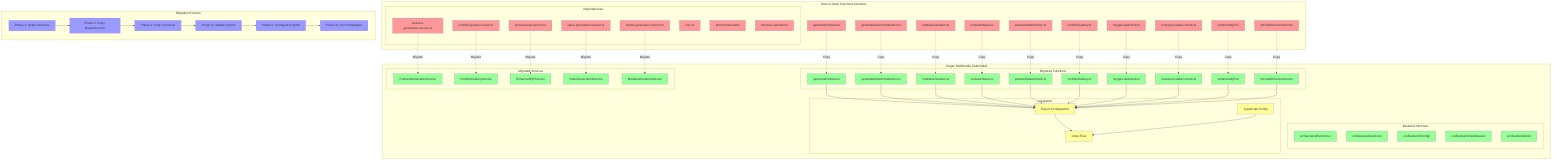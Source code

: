 graph TB
    subgraph "Source: Main Functions Directory"
        F1[generatePodcast.ts]
        F2[generateVideoIntroduction.ts]
        F3[mediaGeneration.ts]
        F4[podcastStatus.ts]
        F5[podcastStatusPublic.ts]
        F6[portfolioGallery.ts]
        F7[heygen-webhook.ts]
        F8[runwayml-status-check.ts]
        F9[enhancedQR.ts]
        F10[qrCodeEnhancement.ts]
        
        subgraph "Dependencies"
            S1[podcast-generation.service.ts]
            S2[portfolio-gallery.service.ts]
            S3[enhanced-qr.service.ts]
            S4[video-generation.service.ts]
            S5[media-generation.service.ts]
            
            C1[cors.ts]
            C2[premiumGuard.ts]
            C3[firestore-sanitizer.ts]
        end
    end
    
    subgraph "Target: Multimedia Submodule"
        subgraph "Backend Structure"
            direction TB
            BF[src/backend/functions/]
            BS[src/backend/services/]
            BC[src/backend/config/]
            BM[src/backend/middleware/]
            BU[src/backend/utils/]
        end
        
        subgraph "Migrated Functions"
            MF1[generatePodcast.ts]
            MF2[generateVideoIntroduction.ts]
            MF3[mediaGeneration.ts]
            MF4[podcastStatus.ts]
            MF5[podcastStatusPublic.ts]
            MF6[portfolioGallery.ts]
            MF7[heygen-webhook.ts]
            MF8[runwayml-status-check.ts]
            MF9[enhancedQR.ts]
            MF10[qrCodeEnhancement.ts]
        end
        
        subgraph "Migrated Services"
            MS1[PodcastGenerationService]
            MS2[PortfolioGalleryService]
            MS3[EnhancedQRService]
            MS4[VideoGenerationService]
            MS5[MediaGenerationService]
        end
        
        subgraph "Integration"
            EXP[Export Configuration]
            TS[TypeScript Config]
            IDX[Index Files]
        end
    end
    
    subgraph "Migration Process"
        P1[Phase 1: Setup Structure]
        P2[Phase 2: Copy Dependencies]
        P3[Phase 3: Copy Functions]
        P4[Phase 4: Update Imports]
        P5[Phase 5: Configure Exports]
        P6[Phase 6: Test Compilation]
    end
    
    %% Migration Flow
    F1 -.->|Copy| MF1
    F2 -.->|Copy| MF2
    F3 -.->|Copy| MF3
    F4 -.->|Copy| MF4
    F5 -.->|Copy| MF5
    F6 -.->|Copy| MF6
    F7 -.->|Copy| MF7
    F8 -.->|Copy| MF8
    F9 -.->|Copy| MF9
    F10 -.->|Copy| MF10
    
    %% Service Dependencies
    S1 -.->|Migrate| MS1
    S2 -.->|Migrate| MS2
    S3 -.->|Migrate| MS3
    S4 -.->|Migrate| MS4
    S5 -.->|Migrate| MS5
    
    %% Process Flow
    P1 --> P2
    P2 --> P3
    P3 --> P4
    P4 --> P5
    P5 --> P6
    
    %% Integration
    MF1 --> EXP
    MF2 --> EXP
    MF3 --> EXP
    MF4 --> EXP
    MF5 --> EXP
    MF6 --> EXP
    MF7 --> EXP
    MF8 --> EXP
    MF9 --> EXP
    MF10 --> EXP
    
    EXP --> IDX
    TS --> IDX
    
    classDef source fill:#ff9999
    classDef target fill:#99ff99
    classDef process fill:#9999ff
    classDef service fill:#ffff99
    
    class F1,F2,F3,F4,F5,F6,F7,F8,F9,F10,S1,S2,S3,S4,S5,C1,C2,C3 source
    class MF1,MF2,MF3,MF4,MF5,MF6,MF7,MF8,MF9,MF10,MS1,MS2,MS3,MS4,MS5,BF,BS,BC,BM,BU target
    class P1,P2,P3,P4,P5,P6 process
    class EXP,TS,IDX service